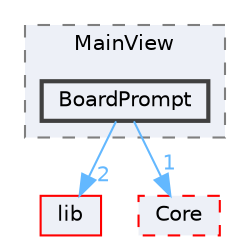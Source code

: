 digraph "app/src/MainView/BoardPrompt"
{
 // LATEX_PDF_SIZE
  bgcolor="transparent";
  edge [fontname=Helvetica,fontsize=10,labelfontname=Helvetica,labelfontsize=10];
  node [fontname=Helvetica,fontsize=10,shape=box,height=0.2,width=0.4];
  compound=true
  subgraph clusterdir_e55bbb2416a3d6c7f118f78365abba36 {
    graph [ bgcolor="#edf0f7", pencolor="grey50", label="MainView", fontname=Helvetica,fontsize=10 style="filled,dashed", URL="dir_e55bbb2416a3d6c7f118f78365abba36.html",tooltip=""]
  dir_39447f7e9f1815ffe27ac8eb5735da54 [label="BoardPrompt", fillcolor="#edf0f7", color="grey25", style="filled,bold", URL="dir_39447f7e9f1815ffe27ac8eb5735da54.html",tooltip=""];
  }
  dir_97aefd0d527b934f1d99a682da8fe6a9 [label="lib", fillcolor="#edf0f7", color="red", style="filled", URL="dir_97aefd0d527b934f1d99a682da8fe6a9.html",tooltip=""];
  dir_f7d4be874a03ffe36f67d0add008229d [label="Core", fillcolor="#edf0f7", color="red", style="filled,dashed", URL="dir_f7d4be874a03ffe36f67d0add008229d.html",tooltip=""];
  dir_39447f7e9f1815ffe27ac8eb5735da54->dir_97aefd0d527b934f1d99a682da8fe6a9 [headlabel="2", labeldistance=1.5 headhref="dir_000004_000013.html" href="dir_000004_000013.html" color="steelblue1" fontcolor="steelblue1"];
  dir_39447f7e9f1815ffe27ac8eb5735da54->dir_f7d4be874a03ffe36f67d0add008229d [headlabel="1", labeldistance=1.5 headhref="dir_000004_000007.html" href="dir_000004_000007.html" color="steelblue1" fontcolor="steelblue1"];
}
